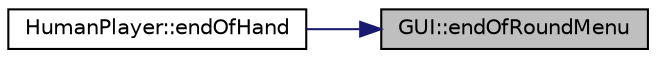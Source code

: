 digraph "GUI::endOfRoundMenu"
{
 // INTERACTIVE_SVG=YES
 // LATEX_PDF_SIZE
  edge [fontname="Helvetica",fontsize="10",labelfontname="Helvetica",labelfontsize="10"];
  node [fontname="Helvetica",fontsize="10",shape=record];
  rankdir="RL";
  Node1 [label="GUI::endOfRoundMenu",height=0.2,width=0.4,color="black", fillcolor="grey75", style="filled", fontcolor="black",tooltip="Displays the menu at the end of a round."];
  Node1 -> Node2 [dir="back",color="midnightblue",fontsize="10",style="solid",fontname="Helvetica"];
  Node2 [label="HumanPlayer::endOfHand",height=0.2,width=0.4,color="black", fillcolor="white", style="filled",URL="$class_human_player.html#a538faef1a022253707d0a63d20c67550",tooltip="Handles actions at the end of a hand."];
}
